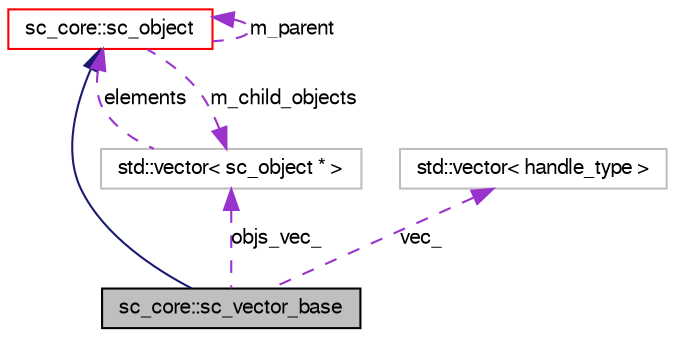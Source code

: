 digraph G
{
  edge [fontname="FreeSans",fontsize="10",labelfontname="FreeSans",labelfontsize="10"];
  node [fontname="FreeSans",fontsize="10",shape=record];
  Node1 [label="sc_core::sc_vector_base",height=0.2,width=0.4,color="black", fillcolor="grey75", style="filled" fontcolor="black"];
  Node2 -> Node1 [dir=back,color="midnightblue",fontsize="10",style="solid",fontname="FreeSans"];
  Node2 [label="sc_core::sc_object",height=0.2,width=0.4,color="red", fillcolor="white", style="filled",URL="$a00134.html"];
  Node2 -> Node2 [dir=back,color="darkorchid3",fontsize="10",style="dashed",label="m_parent",fontname="FreeSans"];
  Node3 -> Node2 [dir=back,color="darkorchid3",fontsize="10",style="dashed",label="m_child_objects",fontname="FreeSans"];
  Node3 [label="std::vector\< sc_object * \>",height=0.2,width=0.4,color="grey75", fillcolor="white", style="filled"];
  Node2 -> Node3 [dir=back,color="darkorchid3",fontsize="10",style="dashed",label="elements",fontname="FreeSans"];
  Node4 -> Node1 [dir=back,color="darkorchid3",fontsize="10",style="dashed",label="vec_",fontname="FreeSans"];
  Node4 [label="std::vector\< handle_type \>",height=0.2,width=0.4,color="grey75", fillcolor="white", style="filled"];
  Node3 -> Node1 [dir=back,color="darkorchid3",fontsize="10",style="dashed",label="objs_vec_",fontname="FreeSans"];
}
